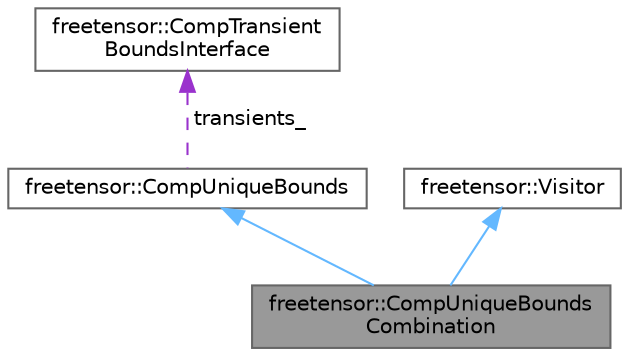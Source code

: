 digraph "freetensor::CompUniqueBoundsCombination"
{
 // LATEX_PDF_SIZE
  bgcolor="transparent";
  edge [fontname=Helvetica,fontsize=10,labelfontname=Helvetica,labelfontsize=10];
  node [fontname=Helvetica,fontsize=10,shape=box,height=0.2,width=0.4];
  Node1 [label="freetensor::CompUniqueBounds\lCombination",height=0.2,width=0.4,color="gray40", fillcolor="grey60", style="filled", fontcolor="black",tooltip=" "];
  Node2 -> Node1 [dir="back",color="steelblue1",style="solid"];
  Node2 [label="freetensor::CompUniqueBounds",height=0.2,width=0.4,color="gray40", fillcolor="white", style="filled",URL="$classfreetensor_1_1CompUniqueBounds.html",tooltip=" "];
  Node3 -> Node2 [dir="back",color="darkorchid3",style="dashed",label=" transients_" ];
  Node3 [label="freetensor::CompTransient\lBoundsInterface",height=0.2,width=0.4,color="gray40", fillcolor="white", style="filled",URL="$classfreetensor_1_1CompTransientBoundsInterface.html",tooltip=" "];
  Node4 -> Node1 [dir="back",color="steelblue1",style="solid"];
  Node4 [label="freetensor::Visitor",height=0.2,width=0.4,color="gray40", fillcolor="white", style="filled",URL="$classfreetensor_1_1Visitor.html",tooltip=" "];
}
